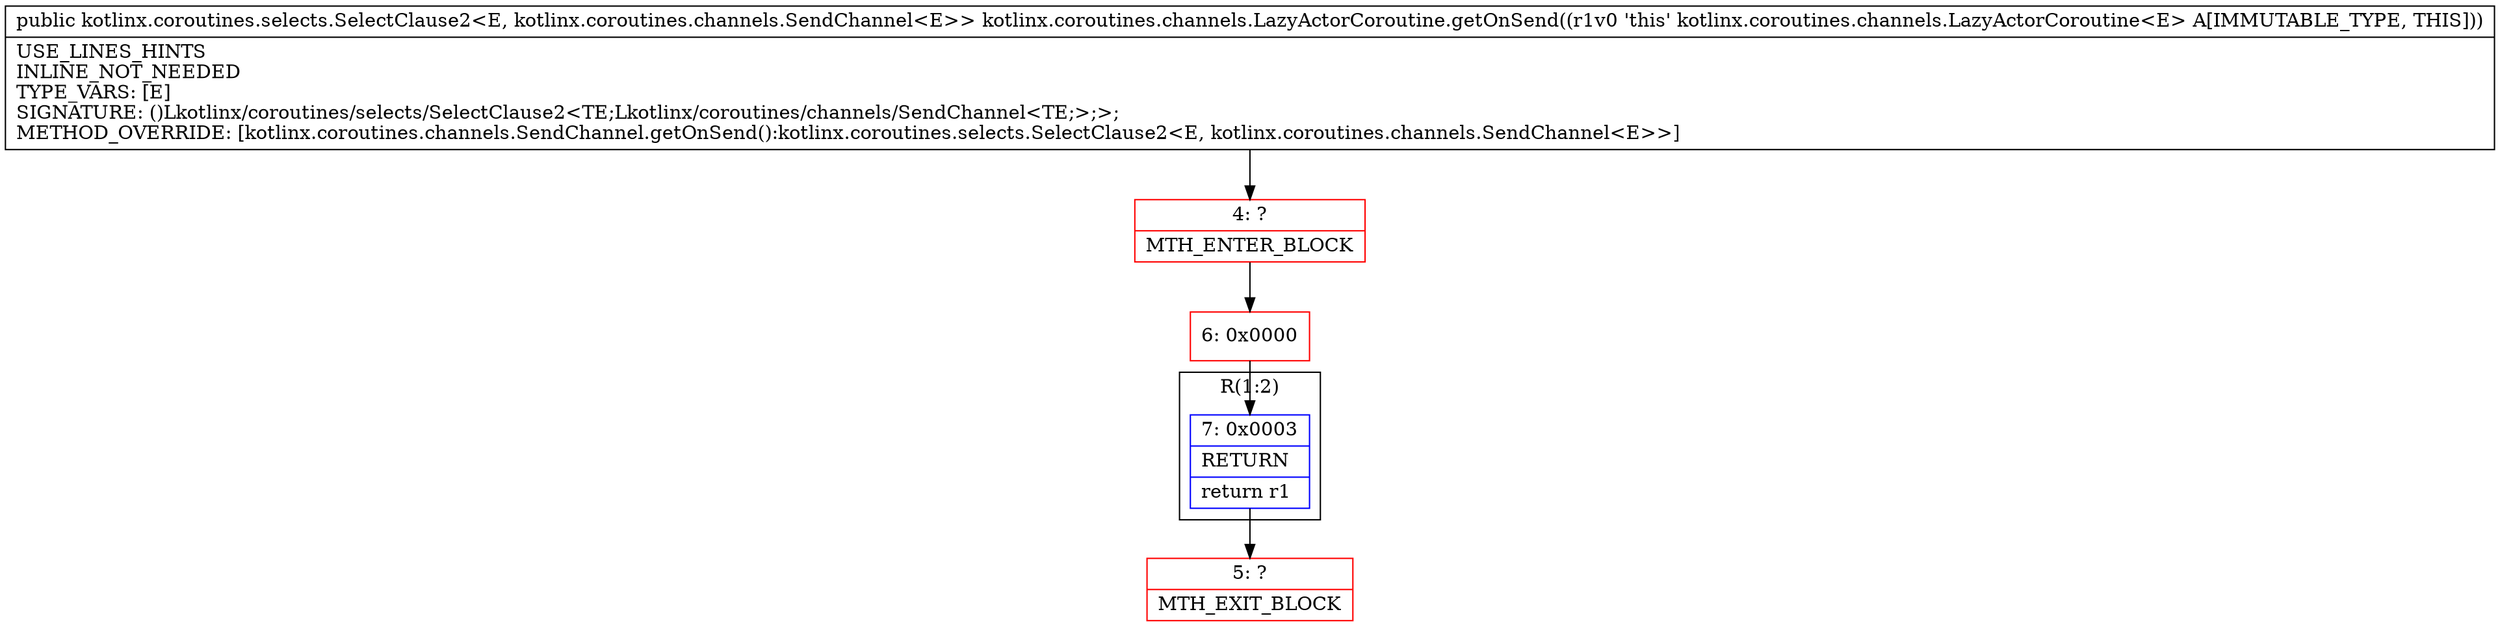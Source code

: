 digraph "CFG forkotlinx.coroutines.channels.LazyActorCoroutine.getOnSend()Lkotlinx\/coroutines\/selects\/SelectClause2;" {
subgraph cluster_Region_1265058872 {
label = "R(1:2)";
node [shape=record,color=blue];
Node_7 [shape=record,label="{7\:\ 0x0003|RETURN\l|return r1\l}"];
}
Node_4 [shape=record,color=red,label="{4\:\ ?|MTH_ENTER_BLOCK\l}"];
Node_6 [shape=record,color=red,label="{6\:\ 0x0000}"];
Node_5 [shape=record,color=red,label="{5\:\ ?|MTH_EXIT_BLOCK\l}"];
MethodNode[shape=record,label="{public kotlinx.coroutines.selects.SelectClause2\<E, kotlinx.coroutines.channels.SendChannel\<E\>\> kotlinx.coroutines.channels.LazyActorCoroutine.getOnSend((r1v0 'this' kotlinx.coroutines.channels.LazyActorCoroutine\<E\> A[IMMUTABLE_TYPE, THIS]))  | USE_LINES_HINTS\lINLINE_NOT_NEEDED\lTYPE_VARS: [E]\lSIGNATURE: ()Lkotlinx\/coroutines\/selects\/SelectClause2\<TE;Lkotlinx\/coroutines\/channels\/SendChannel\<TE;\>;\>;\lMETHOD_OVERRIDE: [kotlinx.coroutines.channels.SendChannel.getOnSend():kotlinx.coroutines.selects.SelectClause2\<E, kotlinx.coroutines.channels.SendChannel\<E\>\>]\l}"];
MethodNode -> Node_4;Node_7 -> Node_5;
Node_4 -> Node_6;
Node_6 -> Node_7;
}


